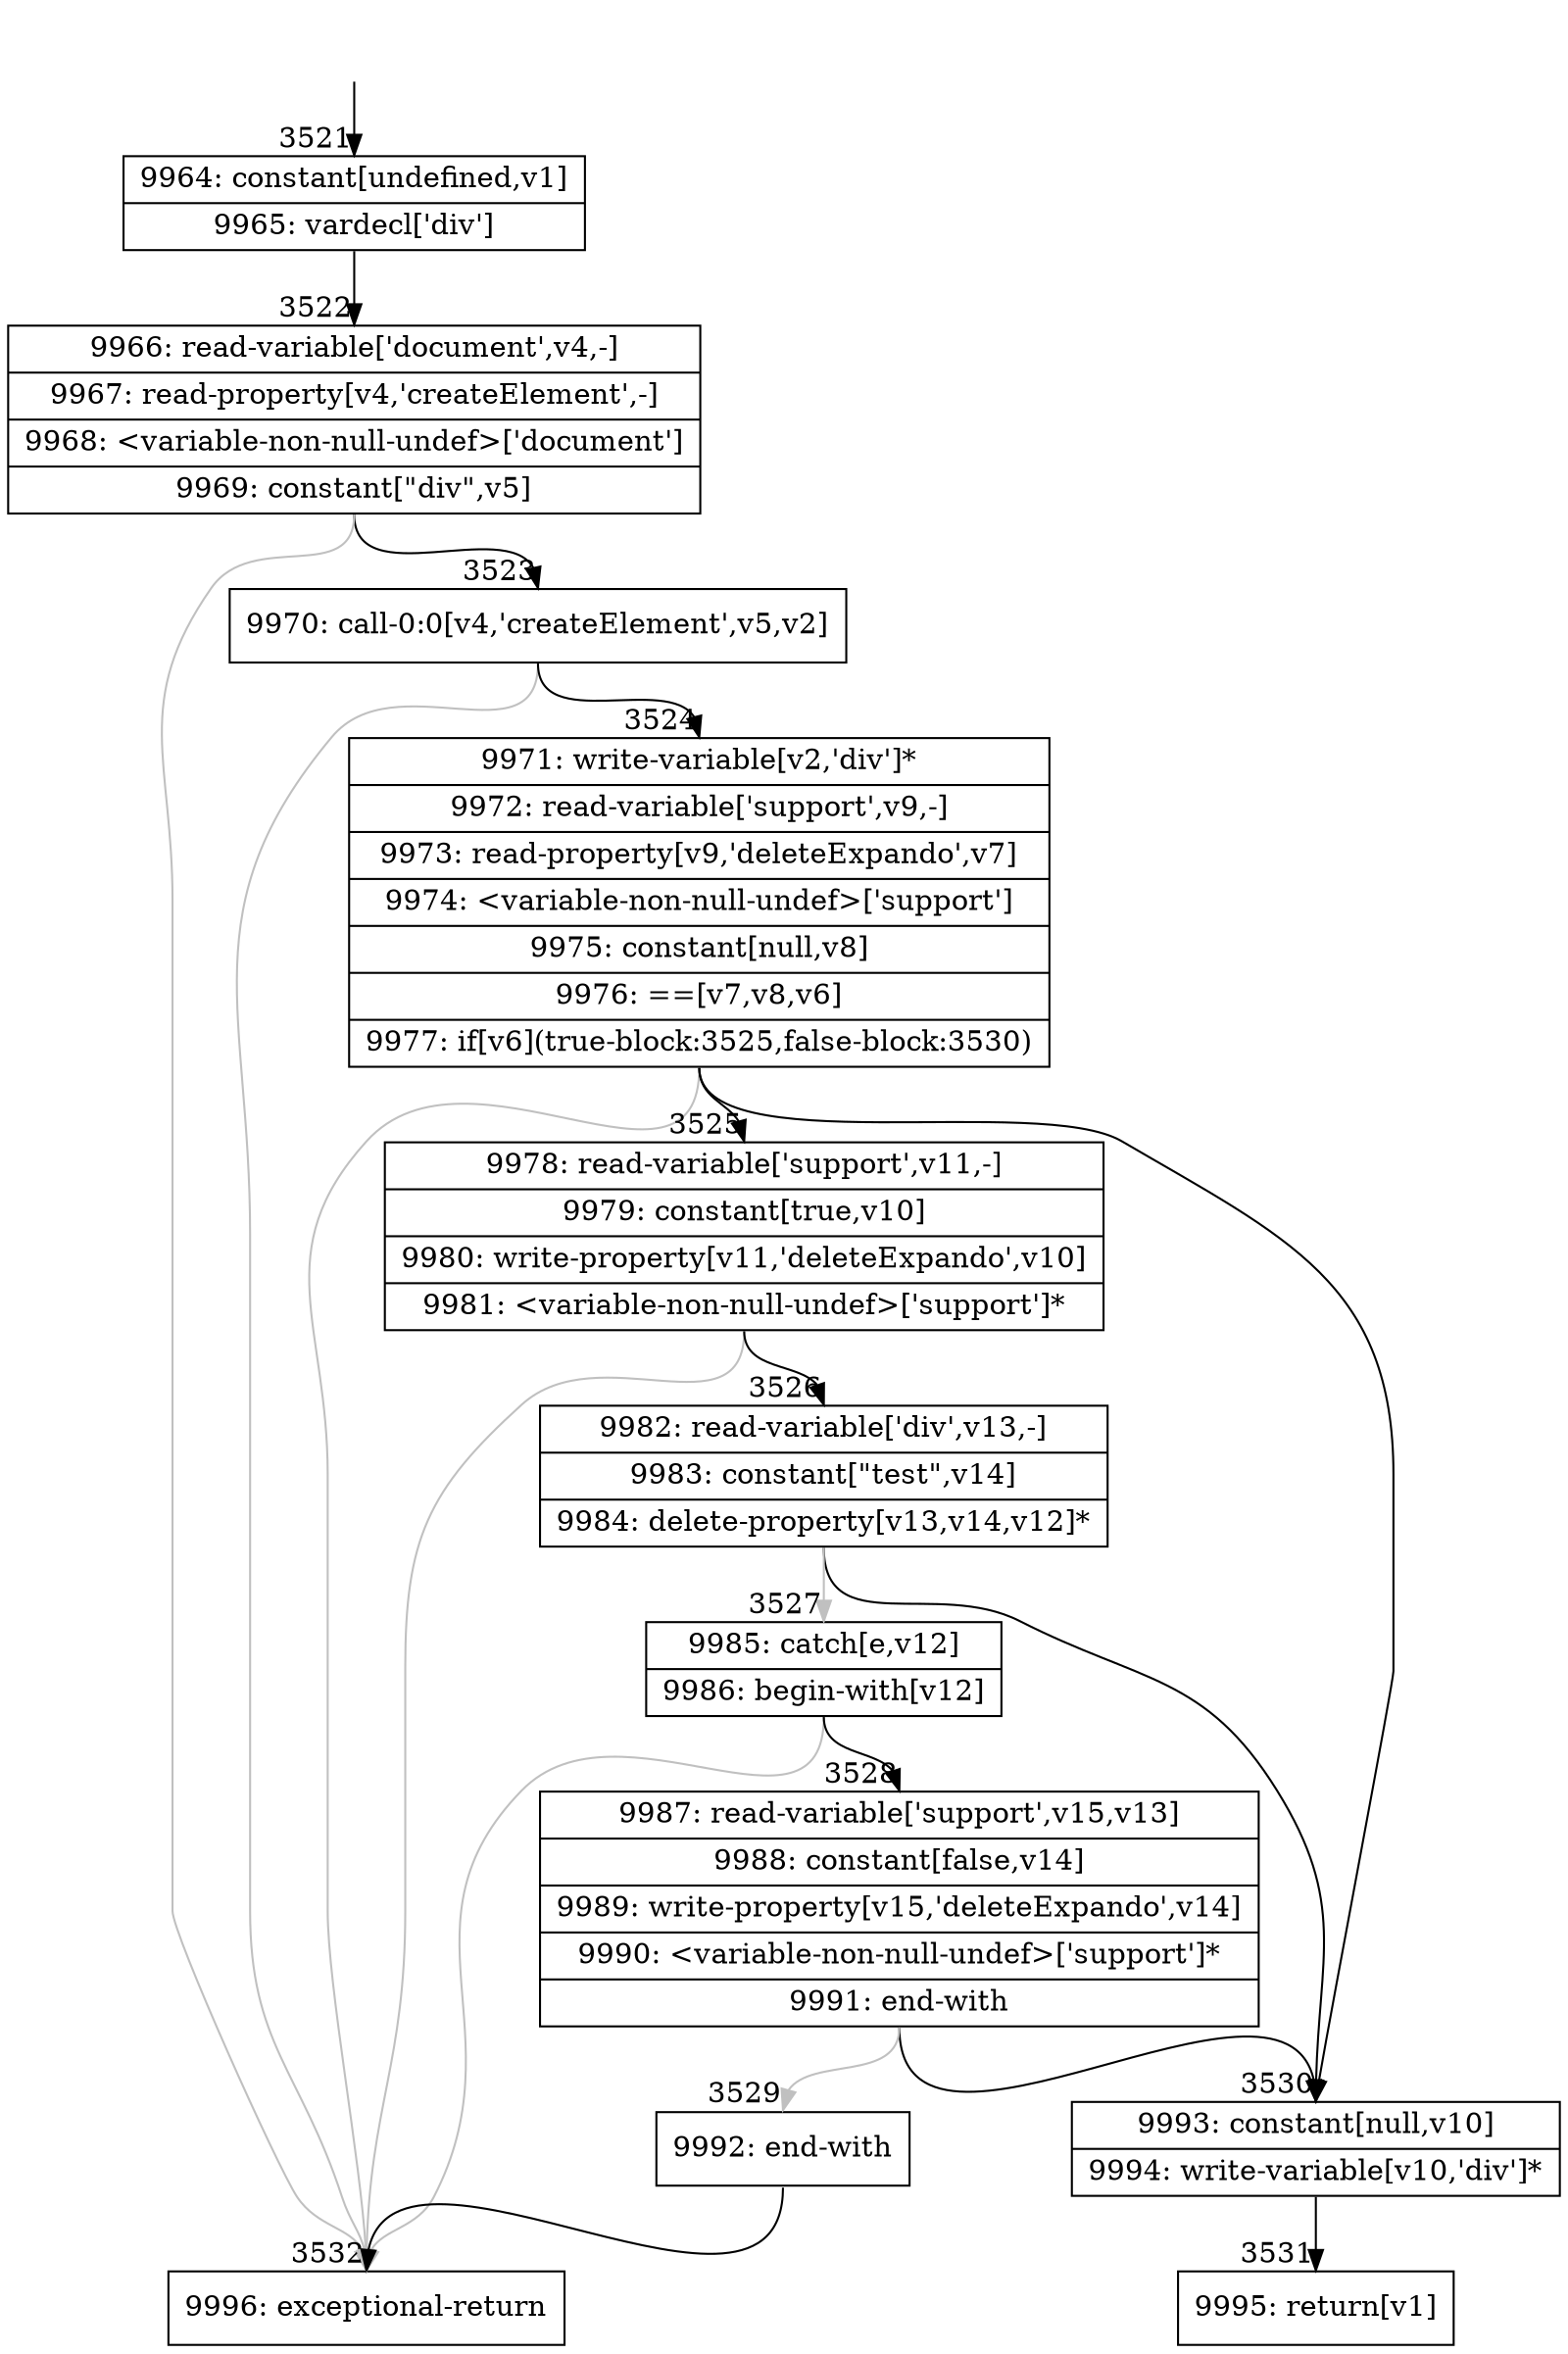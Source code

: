 digraph {
rankdir="TD"
BB_entry239[shape=none,label=""];
BB_entry239 -> BB3521 [tailport=s, headport=n, headlabel="    3521"]
BB3521 [shape=record label="{9964: constant[undefined,v1]|9965: vardecl['div']}" ] 
BB3521 -> BB3522 [tailport=s, headport=n, headlabel="      3522"]
BB3522 [shape=record label="{9966: read-variable['document',v4,-]|9967: read-property[v4,'createElement',-]|9968: \<variable-non-null-undef\>['document']|9969: constant[\"div\",v5]}" ] 
BB3522 -> BB3523 [tailport=s, headport=n, headlabel="      3523"]
BB3522 -> BB3532 [tailport=s, headport=n, color=gray, headlabel="      3532"]
BB3523 [shape=record label="{9970: call-0:0[v4,'createElement',v5,v2]}" ] 
BB3523 -> BB3524 [tailport=s, headport=n, headlabel="      3524"]
BB3523 -> BB3532 [tailport=s, headport=n, color=gray]
BB3524 [shape=record label="{9971: write-variable[v2,'div']*|9972: read-variable['support',v9,-]|9973: read-property[v9,'deleteExpando',v7]|9974: \<variable-non-null-undef\>['support']|9975: constant[null,v8]|9976: ==[v7,v8,v6]|9977: if[v6](true-block:3525,false-block:3530)}" ] 
BB3524 -> BB3525 [tailport=s, headport=n, headlabel="      3525"]
BB3524 -> BB3530 [tailport=s, headport=n, headlabel="      3530"]
BB3524 -> BB3532 [tailport=s, headport=n, color=gray]
BB3525 [shape=record label="{9978: read-variable['support',v11,-]|9979: constant[true,v10]|9980: write-property[v11,'deleteExpando',v10]|9981: \<variable-non-null-undef\>['support']*}" ] 
BB3525 -> BB3526 [tailport=s, headport=n, headlabel="      3526"]
BB3525 -> BB3532 [tailport=s, headport=n, color=gray]
BB3526 [shape=record label="{9982: read-variable['div',v13,-]|9983: constant[\"test\",v14]|9984: delete-property[v13,v14,v12]*}" ] 
BB3526 -> BB3530 [tailport=s, headport=n]
BB3526 -> BB3527 [tailport=s, headport=n, color=gray, headlabel="      3527"]
BB3527 [shape=record label="{9985: catch[e,v12]|9986: begin-with[v12]}" ] 
BB3527 -> BB3528 [tailport=s, headport=n, headlabel="      3528"]
BB3527 -> BB3532 [tailport=s, headport=n, color=gray]
BB3528 [shape=record label="{9987: read-variable['support',v15,v13]|9988: constant[false,v14]|9989: write-property[v15,'deleteExpando',v14]|9990: \<variable-non-null-undef\>['support']*|9991: end-with}" ] 
BB3528 -> BB3530 [tailport=s, headport=n]
BB3528 -> BB3529 [tailport=s, headport=n, color=gray, headlabel="      3529"]
BB3529 [shape=record label="{9992: end-with}" ] 
BB3529 -> BB3532 [tailport=s, headport=n]
BB3530 [shape=record label="{9993: constant[null,v10]|9994: write-variable[v10,'div']*}" ] 
BB3530 -> BB3531 [tailport=s, headport=n, headlabel="      3531"]
BB3531 [shape=record label="{9995: return[v1]}" ] 
BB3532 [shape=record label="{9996: exceptional-return}" ] 
}
